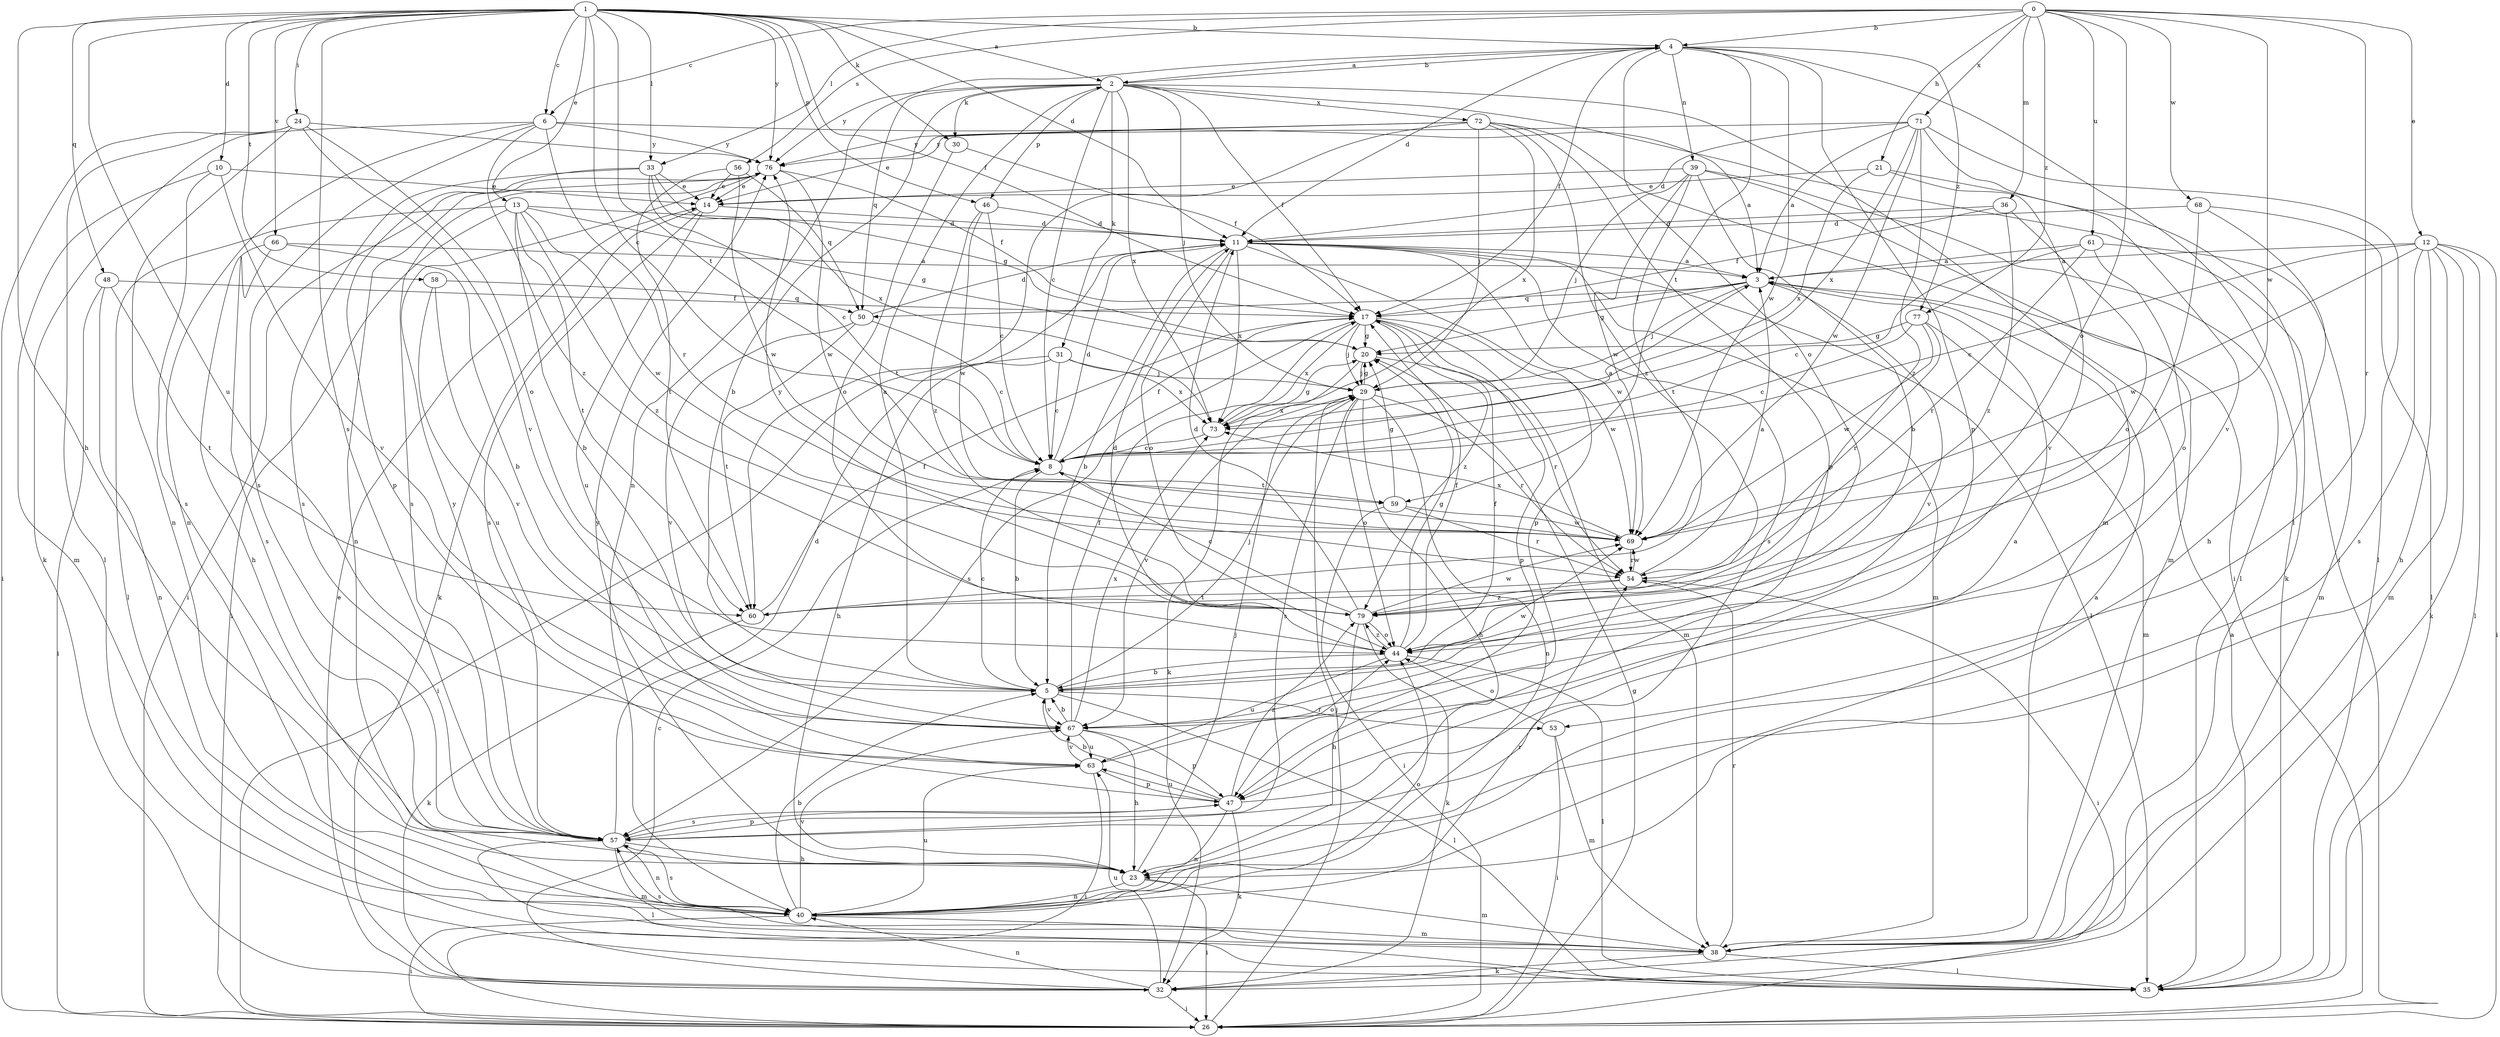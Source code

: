 strict digraph  {
0;
1;
2;
3;
4;
5;
6;
8;
10;
11;
12;
13;
14;
17;
20;
21;
23;
24;
26;
29;
30;
31;
32;
33;
35;
36;
38;
39;
40;
44;
46;
47;
48;
50;
53;
54;
56;
57;
58;
59;
60;
61;
63;
66;
67;
68;
69;
71;
72;
73;
76;
77;
79;
0 -> 4  [label=b];
0 -> 6  [label=c];
0 -> 12  [label=e];
0 -> 21  [label=h];
0 -> 33  [label=l];
0 -> 36  [label=m];
0 -> 44  [label=o];
0 -> 53  [label=r];
0 -> 56  [label=s];
0 -> 61  [label=u];
0 -> 68  [label=w];
0 -> 69  [label=w];
0 -> 71  [label=x];
0 -> 77  [label=z];
1 -> 2  [label=a];
1 -> 4  [label=b];
1 -> 6  [label=c];
1 -> 8  [label=c];
1 -> 10  [label=d];
1 -> 11  [label=d];
1 -> 13  [label=e];
1 -> 17  [label=f];
1 -> 23  [label=h];
1 -> 24  [label=i];
1 -> 30  [label=k];
1 -> 33  [label=l];
1 -> 46  [label=p];
1 -> 48  [label=q];
1 -> 57  [label=s];
1 -> 58  [label=t];
1 -> 59  [label=t];
1 -> 63  [label=u];
1 -> 66  [label=v];
1 -> 76  [label=y];
2 -> 4  [label=b];
2 -> 5  [label=b];
2 -> 8  [label=c];
2 -> 17  [label=f];
2 -> 26  [label=i];
2 -> 29  [label=j];
2 -> 30  [label=k];
2 -> 31  [label=k];
2 -> 38  [label=m];
2 -> 46  [label=p];
2 -> 50  [label=q];
2 -> 72  [label=x];
2 -> 73  [label=x];
2 -> 76  [label=y];
3 -> 17  [label=f];
3 -> 20  [label=g];
3 -> 29  [label=j];
3 -> 50  [label=q];
3 -> 67  [label=v];
4 -> 2  [label=a];
4 -> 11  [label=d];
4 -> 17  [label=f];
4 -> 35  [label=l];
4 -> 39  [label=n];
4 -> 40  [label=n];
4 -> 44  [label=o];
4 -> 47  [label=p];
4 -> 59  [label=t];
4 -> 69  [label=w];
4 -> 77  [label=z];
5 -> 2  [label=a];
5 -> 8  [label=c];
5 -> 17  [label=f];
5 -> 29  [label=j];
5 -> 35  [label=l];
5 -> 53  [label=r];
5 -> 67  [label=v];
5 -> 69  [label=w];
6 -> 3  [label=a];
6 -> 32  [label=k];
6 -> 40  [label=n];
6 -> 54  [label=r];
6 -> 57  [label=s];
6 -> 76  [label=y];
6 -> 79  [label=z];
8 -> 3  [label=a];
8 -> 5  [label=b];
8 -> 11  [label=d];
8 -> 17  [label=f];
8 -> 59  [label=t];
10 -> 14  [label=e];
10 -> 38  [label=m];
10 -> 57  [label=s];
10 -> 67  [label=v];
11 -> 3  [label=a];
11 -> 5  [label=b];
11 -> 35  [label=l];
11 -> 38  [label=m];
11 -> 44  [label=o];
11 -> 47  [label=p];
11 -> 57  [label=s];
11 -> 69  [label=w];
11 -> 73  [label=x];
12 -> 3  [label=a];
12 -> 8  [label=c];
12 -> 23  [label=h];
12 -> 26  [label=i];
12 -> 32  [label=k];
12 -> 35  [label=l];
12 -> 38  [label=m];
12 -> 57  [label=s];
12 -> 69  [label=w];
13 -> 5  [label=b];
13 -> 11  [label=d];
13 -> 20  [label=g];
13 -> 26  [label=i];
13 -> 35  [label=l];
13 -> 60  [label=t];
13 -> 69  [label=w];
13 -> 79  [label=z];
14 -> 11  [label=d];
14 -> 32  [label=k];
14 -> 57  [label=s];
14 -> 63  [label=u];
17 -> 20  [label=g];
17 -> 29  [label=j];
17 -> 38  [label=m];
17 -> 47  [label=p];
17 -> 57  [label=s];
17 -> 69  [label=w];
17 -> 73  [label=x];
17 -> 79  [label=z];
20 -> 29  [label=j];
20 -> 32  [label=k];
20 -> 54  [label=r];
21 -> 14  [label=e];
21 -> 32  [label=k];
21 -> 67  [label=v];
21 -> 73  [label=x];
23 -> 26  [label=i];
23 -> 29  [label=j];
23 -> 38  [label=m];
23 -> 40  [label=n];
23 -> 76  [label=y];
24 -> 26  [label=i];
24 -> 35  [label=l];
24 -> 40  [label=n];
24 -> 44  [label=o];
24 -> 67  [label=v];
24 -> 76  [label=y];
26 -> 20  [label=g];
26 -> 29  [label=j];
29 -> 20  [label=g];
29 -> 23  [label=h];
29 -> 40  [label=n];
29 -> 44  [label=o];
29 -> 54  [label=r];
29 -> 57  [label=s];
29 -> 67  [label=v];
29 -> 73  [label=x];
30 -> 17  [label=f];
30 -> 44  [label=o];
31 -> 8  [label=c];
31 -> 23  [label=h];
31 -> 26  [label=i];
31 -> 29  [label=j];
31 -> 73  [label=x];
32 -> 8  [label=c];
32 -> 14  [label=e];
32 -> 26  [label=i];
32 -> 40  [label=n];
32 -> 63  [label=u];
33 -> 8  [label=c];
33 -> 14  [label=e];
33 -> 20  [label=g];
33 -> 47  [label=p];
33 -> 57  [label=s];
33 -> 73  [label=x];
35 -> 3  [label=a];
36 -> 11  [label=d];
36 -> 17  [label=f];
36 -> 44  [label=o];
36 -> 79  [label=z];
38 -> 32  [label=k];
38 -> 35  [label=l];
38 -> 54  [label=r];
38 -> 57  [label=s];
39 -> 5  [label=b];
39 -> 14  [label=e];
39 -> 29  [label=j];
39 -> 35  [label=l];
39 -> 38  [label=m];
39 -> 60  [label=t];
39 -> 69  [label=w];
40 -> 3  [label=a];
40 -> 5  [label=b];
40 -> 26  [label=i];
40 -> 38  [label=m];
40 -> 44  [label=o];
40 -> 54  [label=r];
40 -> 57  [label=s];
40 -> 63  [label=u];
40 -> 67  [label=v];
44 -> 5  [label=b];
44 -> 11  [label=d];
44 -> 17  [label=f];
44 -> 20  [label=g];
44 -> 35  [label=l];
44 -> 63  [label=u];
44 -> 79  [label=z];
46 -> 8  [label=c];
46 -> 11  [label=d];
46 -> 69  [label=w];
46 -> 79  [label=z];
47 -> 3  [label=a];
47 -> 5  [label=b];
47 -> 32  [label=k];
47 -> 40  [label=n];
47 -> 57  [label=s];
47 -> 63  [label=u];
47 -> 79  [label=z];
48 -> 17  [label=f];
48 -> 26  [label=i];
48 -> 40  [label=n];
48 -> 60  [label=t];
50 -> 8  [label=c];
50 -> 11  [label=d];
50 -> 60  [label=t];
50 -> 67  [label=v];
53 -> 26  [label=i];
53 -> 38  [label=m];
53 -> 44  [label=o];
54 -> 3  [label=a];
54 -> 26  [label=i];
54 -> 60  [label=t];
54 -> 69  [label=w];
54 -> 79  [label=z];
56 -> 14  [label=e];
56 -> 50  [label=q];
56 -> 60  [label=t];
56 -> 69  [label=w];
57 -> 11  [label=d];
57 -> 23  [label=h];
57 -> 35  [label=l];
57 -> 38  [label=m];
57 -> 40  [label=n];
57 -> 47  [label=p];
57 -> 76  [label=y];
58 -> 50  [label=q];
58 -> 63  [label=u];
58 -> 67  [label=v];
59 -> 20  [label=g];
59 -> 26  [label=i];
59 -> 54  [label=r];
59 -> 69  [label=w];
60 -> 17  [label=f];
60 -> 32  [label=k];
61 -> 3  [label=a];
61 -> 8  [label=c];
61 -> 38  [label=m];
61 -> 44  [label=o];
61 -> 54  [label=r];
63 -> 26  [label=i];
63 -> 44  [label=o];
63 -> 47  [label=p];
63 -> 67  [label=v];
66 -> 3  [label=a];
66 -> 5  [label=b];
66 -> 23  [label=h];
66 -> 57  [label=s];
67 -> 5  [label=b];
67 -> 17  [label=f];
67 -> 23  [label=h];
67 -> 47  [label=p];
67 -> 63  [label=u];
67 -> 73  [label=x];
68 -> 11  [label=d];
68 -> 23  [label=h];
68 -> 35  [label=l];
68 -> 60  [label=t];
69 -> 54  [label=r];
69 -> 73  [label=x];
71 -> 3  [label=a];
71 -> 11  [label=d];
71 -> 35  [label=l];
71 -> 67  [label=v];
71 -> 69  [label=w];
71 -> 73  [label=x];
71 -> 76  [label=y];
71 -> 79  [label=z];
72 -> 14  [label=e];
72 -> 26  [label=i];
72 -> 29  [label=j];
72 -> 47  [label=p];
72 -> 60  [label=t];
72 -> 73  [label=x];
72 -> 76  [label=y];
72 -> 79  [label=z];
73 -> 8  [label=c];
73 -> 20  [label=g];
76 -> 14  [label=e];
76 -> 17  [label=f];
76 -> 26  [label=i];
76 -> 40  [label=n];
76 -> 57  [label=s];
76 -> 69  [label=w];
77 -> 8  [label=c];
77 -> 20  [label=g];
77 -> 38  [label=m];
77 -> 54  [label=r];
77 -> 69  [label=w];
79 -> 8  [label=c];
79 -> 11  [label=d];
79 -> 23  [label=h];
79 -> 32  [label=k];
79 -> 44  [label=o];
79 -> 69  [label=w];
79 -> 76  [label=y];
}

